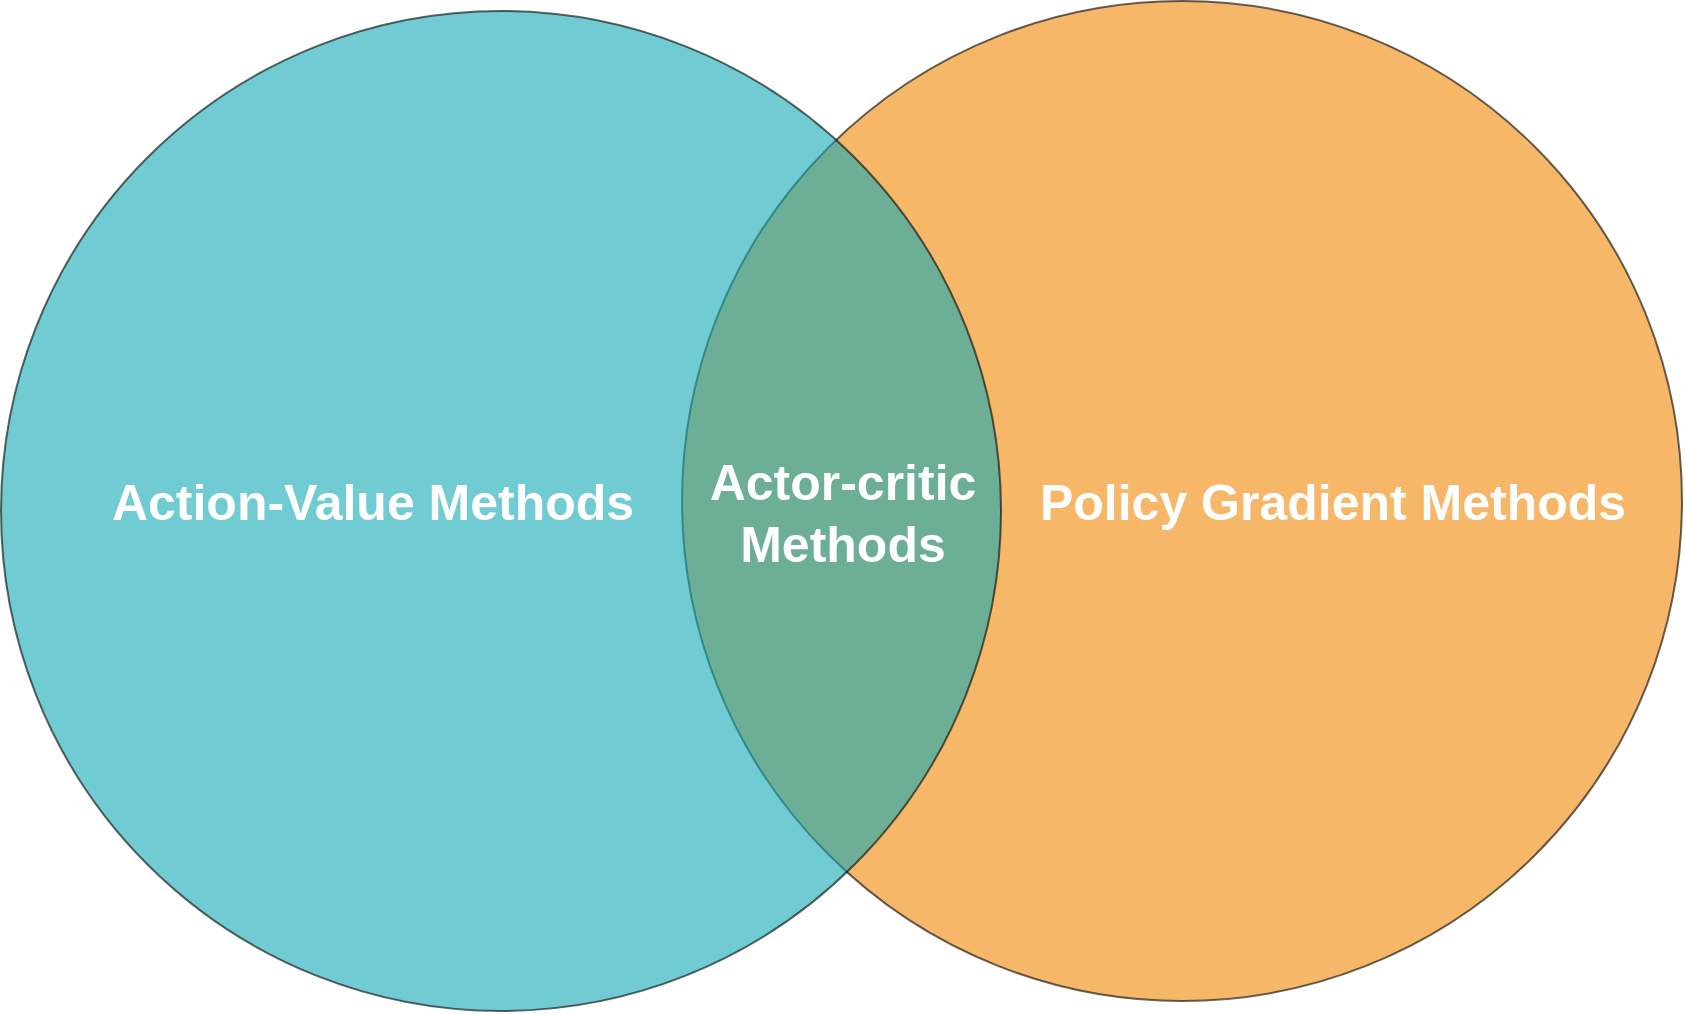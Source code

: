 <mxfile version="12.3.2" type="device" pages="1"><diagram id="3228e29e-7158-1315-38df-8450db1d8a1d" name="Page-1"><mxGraphModel dx="1221" dy="714" grid="1" gridSize="10" guides="1" tooltips="1" connect="1" arrows="1" fold="1" page="1" pageScale="1" pageWidth="1169" pageHeight="827" background="#ffffff" math="0" shadow="0"><root><mxCell id="0"/><mxCell id="1" parent="0"/><mxCell id="21531" value="" style="ellipse;fillColor=#F08705;strokeColor=#000000;html=1;fontColor=#FFFFFF;gradientColor=none;opacity=60;" parent="1" vertex="1"><mxGeometry x="520" y="13.5" width="500" height="500" as="geometry"/></mxCell><mxCell id="21532" value="" style="ellipse;fillColor=#12AAB5;strokeColor=#000000;html=1;fontColor=#FFFFFF;opacity=60;" parent="1" vertex="1"><mxGeometry x="179.5" y="18.5" width="500" height="500" as="geometry"/></mxCell><mxCell id="21536" value="&lt;font style=&quot;font-size: 25px&quot;&gt;&lt;b&gt;Action-Value Methods&lt;/b&gt;&lt;/font&gt;" style="text;fontSize=24;align=center;verticalAlign=middle;html=1;fontColor=#FFFFFF;" parent="1" vertex="1"><mxGeometry x="270" y="228.5" width="190" height="70" as="geometry"/></mxCell><mxCell id="HdnJmWn8R583MUoJTcOX-21541" value="&lt;font style=&quot;font-size: 25px&quot;&gt;&lt;b&gt;Policy Gradient Methods&lt;/b&gt;&lt;/font&gt;" style="text;fontSize=24;align=center;verticalAlign=middle;html=1;fontColor=#FFFFFF;" parent="1" vertex="1"><mxGeometry x="750" y="228.5" width="190" height="70" as="geometry"/></mxCell><mxCell id="HdnJmWn8R583MUoJTcOX-21542" value="&lt;font style=&quot;font-size: 25px&quot;&gt;&lt;b&gt;Actor-critic &lt;br&gt;Methods&lt;/b&gt;&lt;/font&gt;" style="text;fontSize=24;align=center;verticalAlign=middle;html=1;fontColor=#FFFFFF;" parent="1" vertex="1"><mxGeometry x="505" y="233.5" width="190" height="70" as="geometry"/></mxCell></root></mxGraphModel></diagram></mxfile>